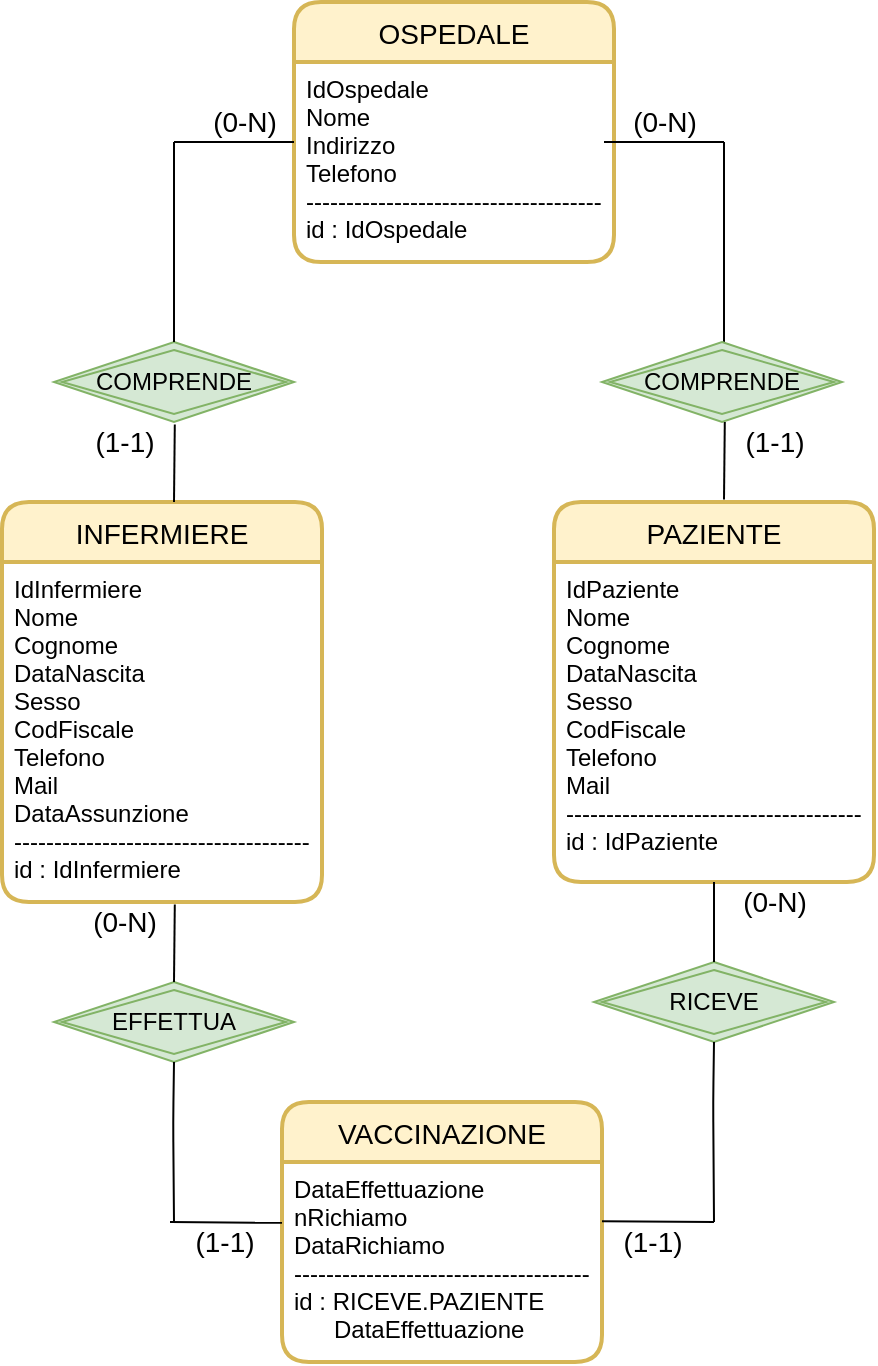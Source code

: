 <mxfile version="14.8.4" type="device"><diagram id="J0gJ0HnbPWt7EdSmtCFT" name="Page-1"><mxGraphModel dx="1038" dy="529" grid="1" gridSize="10" guides="1" tooltips="1" connect="1" arrows="1" fold="1" page="1" pageScale="1" pageWidth="827" pageHeight="1169" math="0" shadow="0"><root><mxCell id="0"/><mxCell id="1" parent="0"/><mxCell id="QpzBKQHqxVwKbbi0YYq3-1" value="OSPEDALE" style="swimlane;childLayout=stackLayout;horizontal=1;startSize=30;horizontalStack=0;rounded=1;fontSize=14;fontStyle=0;strokeWidth=2;resizeParent=0;resizeLast=1;shadow=0;dashed=0;align=center;fillColor=#fff2cc;strokeColor=#d6b656;" parent="1" vertex="1"><mxGeometry x="340" y="230" width="160" height="130" as="geometry"/></mxCell><mxCell id="QpzBKQHqxVwKbbi0YYq3-2" value="IdOspedale&#10;Nome&#10;Indirizzo&#10;Telefono&#10;-------------------------------------&#10;id : IdOspedale" style="align=left;strokeColor=none;fillColor=none;spacingLeft=4;fontSize=12;verticalAlign=top;resizable=0;rotatable=0;part=1;" parent="QpzBKQHqxVwKbbi0YYq3-1" vertex="1"><mxGeometry y="30" width="160" height="100" as="geometry"/></mxCell><mxCell id="QpzBKQHqxVwKbbi0YYq3-5" value="COMPRENDE" style="shape=rhombus;double=1;perimeter=rhombusPerimeter;whiteSpace=wrap;html=1;align=center;fillColor=#d5e8d4;strokeColor=#82b366;" parent="1" vertex="1"><mxGeometry x="220" y="400" width="120" height="40" as="geometry"/></mxCell><mxCell id="QpzBKQHqxVwKbbi0YYq3-12" value="INFERMIERE" style="swimlane;childLayout=stackLayout;horizontal=1;startSize=30;horizontalStack=0;rounded=1;fontSize=14;fontStyle=0;strokeWidth=2;resizeParent=0;resizeLast=1;shadow=0;dashed=0;align=center;fillColor=#fff2cc;strokeColor=#d6b656;" parent="1" vertex="1"><mxGeometry x="194" y="480" width="160" height="200" as="geometry"/></mxCell><mxCell id="QpzBKQHqxVwKbbi0YYq3-13" value="IdInfermiere&#10;Nome&#10;Cognome&#10;DataNascita&#10;Sesso&#10;CodFiscale&#10;Telefono&#10;Mail&#10;DataAssunzione&#10;-------------------------------------&#10;id : IdInfermiere" style="align=left;strokeColor=none;fillColor=none;spacingLeft=4;fontSize=12;verticalAlign=top;resizable=0;rotatable=0;part=1;" parent="QpzBKQHqxVwKbbi0YYq3-12" vertex="1"><mxGeometry y="30" width="160" height="170" as="geometry"/></mxCell><mxCell id="QpzBKQHqxVwKbbi0YYq3-14" value="PAZIENTE" style="swimlane;childLayout=stackLayout;horizontal=1;startSize=30;horizontalStack=0;rounded=1;fontSize=14;fontStyle=0;strokeWidth=2;resizeParent=0;resizeLast=1;shadow=0;dashed=0;align=center;fillColor=#fff2cc;strokeColor=#d6b656;" parent="1" vertex="1"><mxGeometry x="470" y="480" width="160" height="190" as="geometry"><mxRectangle x="470" y="490" width="100" height="30" as="alternateBounds"/></mxGeometry></mxCell><mxCell id="QpzBKQHqxVwKbbi0YYq3-15" value="IdPaziente&#10;Nome&#10;Cognome&#10;DataNascita&#10;Sesso&#10;CodFiscale&#10;Telefono&#10;Mail&#10;-------------------------------------&#10;id : IdPaziente" style="align=left;strokeColor=none;fillColor=none;spacingLeft=4;fontSize=12;verticalAlign=top;resizable=0;rotatable=0;part=1;" parent="QpzBKQHqxVwKbbi0YYq3-14" vertex="1"><mxGeometry y="30" width="160" height="160" as="geometry"/></mxCell><mxCell id="QpzBKQHqxVwKbbi0YYq3-18" value="EFFETTUA" style="shape=rhombus;double=1;perimeter=rhombusPerimeter;whiteSpace=wrap;html=1;align=center;fillColor=#d5e8d4;strokeColor=#82b366;" parent="1" vertex="1"><mxGeometry x="220" y="720" width="120" height="40" as="geometry"/></mxCell><mxCell id="QpzBKQHqxVwKbbi0YYq3-19" value="RICEVE" style="shape=rhombus;double=1;perimeter=rhombusPerimeter;whiteSpace=wrap;html=1;align=center;fillColor=#d5e8d4;strokeColor=#82b366;" parent="1" vertex="1"><mxGeometry x="490" y="710" width="120" height="40" as="geometry"/></mxCell><mxCell id="QpzBKQHqxVwKbbi0YYq3-20" value="" style="endArrow=none;html=1;entryX=0.5;entryY=0;entryDx=0;entryDy=0;exitX=0.5;exitY=1;exitDx=0;exitDy=0;" parent="1" source="QpzBKQHqxVwKbbi0YYq3-15" target="QpzBKQHqxVwKbbi0YYq3-19" edge="1"><mxGeometry width="50" height="50" relative="1" as="geometry"><mxPoint x="549.58" y="660" as="sourcePoint"/><mxPoint x="549.58" y="700" as="targetPoint"/><Array as="points"/></mxGeometry></mxCell><mxCell id="QpzBKQHqxVwKbbi0YYq3-21" value="" style="endArrow=none;html=1;entryX=0.5;entryY=0;entryDx=0;entryDy=0;exitX=1.008;exitY=0.06;exitDx=0;exitDy=0;exitPerimeter=0;" parent="1" source="QpzBKQHqxVwKbbi0YYq3-59" target="QpzBKQHqxVwKbbi0YYq3-18" edge="1"><mxGeometry width="50" height="50" relative="1" as="geometry"><mxPoint x="280" y="690" as="sourcePoint"/><mxPoint x="279.58" y="710" as="targetPoint"/><Array as="points"/></mxGeometry></mxCell><mxCell id="QpzBKQHqxVwKbbi0YYq3-22" value="VACCINAZIONE" style="swimlane;childLayout=stackLayout;horizontal=1;startSize=30;horizontalStack=0;rounded=1;fontSize=14;fontStyle=0;strokeWidth=2;resizeParent=0;resizeLast=1;shadow=0;dashed=0;align=center;fillColor=#fff2cc;strokeColor=#d6b656;" parent="1" vertex="1"><mxGeometry x="334" y="780" width="160" height="130" as="geometry"/></mxCell><mxCell id="QpzBKQHqxVwKbbi0YYq3-23" value="DataEffettuazione&#10;nRichiamo&#10;DataRichiamo&#10;-------------------------------------&#10;id : RICEVE.PAZIENTE&#10;      DataEffettuazione" style="align=left;strokeColor=none;fillColor=none;spacingLeft=4;fontSize=12;verticalAlign=top;resizable=0;rotatable=0;part=1;" parent="QpzBKQHqxVwKbbi0YYq3-22" vertex="1"><mxGeometry y="30" width="160" height="100" as="geometry"/></mxCell><mxCell id="QpzBKQHqxVwKbbi0YYq3-24" value="" style="endArrow=none;html=1;exitX=0.5;exitY=1;exitDx=0;exitDy=0;exitPerimeter=0;" parent="1" source="QpzBKQHqxVwKbbi0YYq3-18" edge="1"><mxGeometry width="50" height="50" relative="1" as="geometry"><mxPoint x="279.58" y="770" as="sourcePoint"/><mxPoint x="280" y="840" as="targetPoint"/><Array as="points"><mxPoint x="279.58" y="790"/></Array></mxGeometry></mxCell><mxCell id="QpzBKQHqxVwKbbi0YYq3-25" value="" style="endArrow=none;html=1;exitX=0.5;exitY=1;exitDx=0;exitDy=0;" parent="1" source="QpzBKQHqxVwKbbi0YYq3-19" edge="1"><mxGeometry width="50" height="50" relative="1" as="geometry"><mxPoint x="549.58" y="760" as="sourcePoint"/><mxPoint x="550" y="840" as="targetPoint"/><Array as="points"><mxPoint x="549.58" y="780"/></Array></mxGeometry></mxCell><mxCell id="QpzBKQHqxVwKbbi0YYq3-26" value="" style="endArrow=none;html=1;" parent="1" edge="1"><mxGeometry width="50" height="50" relative="1" as="geometry"><mxPoint x="494" y="839.58" as="sourcePoint"/><mxPoint x="550" y="840" as="targetPoint"/></mxGeometry></mxCell><mxCell id="QpzBKQHqxVwKbbi0YYq3-27" value="" style="endArrow=none;html=1;" parent="1" edge="1"><mxGeometry width="50" height="50" relative="1" as="geometry"><mxPoint x="278" y="840" as="sourcePoint"/><mxPoint x="334" y="840.42" as="targetPoint"/></mxGeometry></mxCell><mxCell id="QpzBKQHqxVwKbbi0YYq3-58" value="&lt;span style=&quot;font-size: 14px&quot;&gt;(1-1)&lt;/span&gt;" style="text;html=1;align=center;verticalAlign=middle;resizable=0;points=[];autosize=1;strokeColor=none;" parent="1" vertex="1"><mxGeometry x="230" y="440" width="50" height="20" as="geometry"/></mxCell><mxCell id="QpzBKQHqxVwKbbi0YYq3-59" value="&lt;font style=&quot;font-size: 14px&quot;&gt;(0-N)&lt;/font&gt;" style="text;html=1;align=center;verticalAlign=middle;resizable=0;points=[];autosize=1;strokeColor=none;" parent="1" vertex="1"><mxGeometry x="230" y="680" width="50" height="20" as="geometry"/></mxCell><mxCell id="QpzBKQHqxVwKbbi0YYq3-60" value="&lt;span style=&quot;font-size: 14px&quot;&gt;(1-1)&lt;/span&gt;" style="text;html=1;align=center;verticalAlign=middle;resizable=0;points=[];autosize=1;strokeColor=none;" parent="1" vertex="1"><mxGeometry x="280" y="840" width="50" height="20" as="geometry"/></mxCell><mxCell id="QpzBKQHqxVwKbbi0YYq3-61" value="&lt;span style=&quot;font-size: 14px&quot;&gt;(1-1)&lt;/span&gt;" style="text;html=1;align=center;verticalAlign=middle;resizable=0;points=[];autosize=1;strokeColor=none;" parent="1" vertex="1"><mxGeometry x="494" y="840" width="50" height="20" as="geometry"/></mxCell><mxCell id="QpzBKQHqxVwKbbi0YYq3-62" value="&lt;font style=&quot;font-size: 14px&quot;&gt;(0-N)&lt;/font&gt;" style="text;html=1;align=center;verticalAlign=middle;resizable=0;points=[];autosize=1;strokeColor=none;" parent="1" vertex="1"><mxGeometry x="555" y="670" width="50" height="20" as="geometry"/></mxCell><mxCell id="QpzBKQHqxVwKbbi0YYq3-76" value="" style="endArrow=none;html=1;entryX=0.5;entryY=0;entryDx=0;entryDy=0;exitX=1.008;exitY=0.06;exitDx=0;exitDy=0;exitPerimeter=0;" parent="1" edge="1"><mxGeometry width="50" height="50" relative="1" as="geometry"><mxPoint x="280.4" y="441.2" as="sourcePoint"/><mxPoint x="280.0" y="480.0" as="targetPoint"/><Array as="points"/></mxGeometry></mxCell><mxCell id="QpzBKQHqxVwKbbi0YYq3-77" value="" style="endArrow=none;html=1;entryX=0.5;entryY=0;entryDx=0;entryDy=0;" parent="1" edge="1"><mxGeometry width="50" height="50" relative="1" as="geometry"><mxPoint x="280" y="300" as="sourcePoint"/><mxPoint x="280.0" y="400.0" as="targetPoint"/><Array as="points"/></mxGeometry></mxCell><mxCell id="QpzBKQHqxVwKbbi0YYq3-78" value="" style="endArrow=none;html=1;" parent="1" edge="1"><mxGeometry width="50" height="50" relative="1" as="geometry"><mxPoint x="340" y="300" as="sourcePoint"/><mxPoint x="280" y="300" as="targetPoint"/><Array as="points"/></mxGeometry></mxCell><mxCell id="QpzBKQHqxVwKbbi0YYq3-81" value="" style="endArrow=none;html=1;entryX=0.5;entryY=0;entryDx=0;entryDy=0;" parent="1" edge="1"><mxGeometry width="50" height="50" relative="1" as="geometry"><mxPoint x="555" y="300" as="sourcePoint"/><mxPoint x="555" y="400" as="targetPoint"/><Array as="points"/></mxGeometry></mxCell><mxCell id="QpzBKQHqxVwKbbi0YYq3-82" value="" style="endArrow=none;html=1;" parent="1" edge="1"><mxGeometry width="50" height="50" relative="1" as="geometry"><mxPoint x="555" y="300" as="sourcePoint"/><mxPoint x="495" y="300" as="targetPoint"/><Array as="points"/></mxGeometry></mxCell><mxCell id="QpzBKQHqxVwKbbi0YYq3-83" value="COMPRENDE" style="shape=rhombus;double=1;perimeter=rhombusPerimeter;whiteSpace=wrap;html=1;align=center;fillColor=#d5e8d4;strokeColor=#82b366;" parent="1" vertex="1"><mxGeometry x="494" y="400" width="120" height="40" as="geometry"/></mxCell><mxCell id="QpzBKQHqxVwKbbi0YYq3-84" value="&lt;font style=&quot;font-size: 14px&quot;&gt;(0-N)&lt;/font&gt;" style="text;html=1;align=center;verticalAlign=middle;resizable=0;points=[];autosize=1;strokeColor=none;" parent="1" vertex="1"><mxGeometry x="290" y="280" width="50" height="20" as="geometry"/></mxCell><mxCell id="QpzBKQHqxVwKbbi0YYq3-85" value="&lt;font style=&quot;font-size: 14px&quot;&gt;(0-N)&lt;/font&gt;" style="text;html=1;align=center;verticalAlign=middle;resizable=0;points=[];autosize=1;strokeColor=none;" parent="1" vertex="1"><mxGeometry x="500" y="280" width="50" height="20" as="geometry"/></mxCell><mxCell id="QpzBKQHqxVwKbbi0YYq3-86" value="" style="endArrow=none;html=1;entryX=0.5;entryY=0;entryDx=0;entryDy=0;exitX=1.008;exitY=0.06;exitDx=0;exitDy=0;exitPerimeter=0;" parent="1" edge="1"><mxGeometry width="50" height="50" relative="1" as="geometry"><mxPoint x="555.4" y="440" as="sourcePoint"/><mxPoint x="555.0" y="478.8" as="targetPoint"/><Array as="points"/></mxGeometry></mxCell><mxCell id="QpzBKQHqxVwKbbi0YYq3-87" value="&lt;span style=&quot;font-size: 14px&quot;&gt;(1-1)&lt;/span&gt;" style="text;html=1;align=center;verticalAlign=middle;resizable=0;points=[];autosize=1;strokeColor=none;" parent="1" vertex="1"><mxGeometry x="555" y="440" width="50" height="20" as="geometry"/></mxCell></root></mxGraphModel></diagram></mxfile>